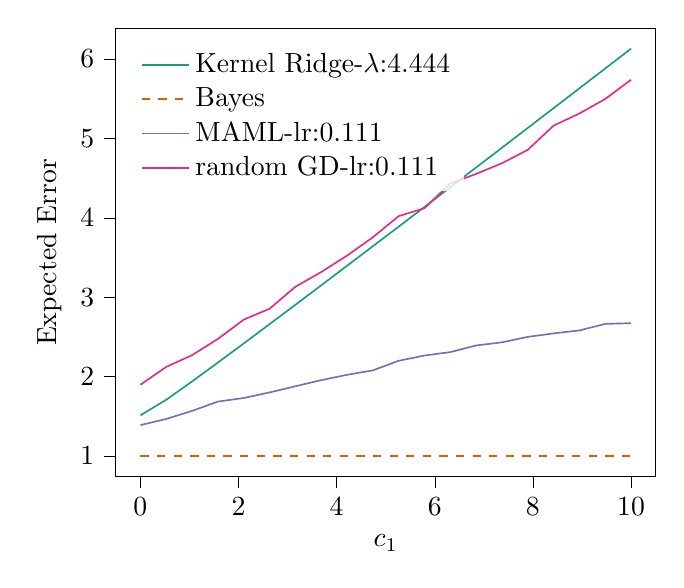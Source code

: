 % This file was created with tikzplotlib v0.10.1.
\begin{tikzpicture}

\definecolor{chocolate217952}{RGB}{217,95,2}
\definecolor{darkcyan27158119}{RGB}{27,158,119}
\definecolor{darkgray176}{RGB}{176,176,176}
\definecolor{deeppink23141138}{RGB}{231,41,138}
\definecolor{lightslategray117112179}{RGB}{117,112,179}

\begin{axis}[
legend cell align={left},
legend style={
  fill opacity=0.8,
  draw opacity=1,
  text opacity=1,
  at={(0.03,0.97)},
  anchor=north west,
  draw=none
},
tick align=outside,
tick pos=left,
x grid style={darkgray176},
xlabel={\(\displaystyle c_{1}\)},
xmin=-0.499, xmax=10.5,
xtick style={color=black},
y grid style={darkgray176},
ylabel={Expected Error},
ymin=0.742, ymax=6.388,
ytick style={color=black}
]
\addplot [semithick, darkcyan27158119]
table {%
0.001 1.513
0.527 1.709
1.054 1.94
1.58 2.178
2.106 2.418
2.632 2.661
3.159 2.905
3.685 3.15
4.211 3.396
4.737 3.642
5.264 3.889
5.79 4.137
6.316 4.385
6.842 4.634
7.369 4.883
7.895 5.132
8.421 5.381
8.947 5.631
9.474 5.881
10 6.131
};
\addlegendentry{Kernel Ridge-$\lambda$:4.444}
\addplot [semithick, chocolate217952, dashed]
table {%
0.001 0.999
0.527 0.999
1.054 0.999
1.58 0.999
2.106 0.999
2.632 0.999
3.159 0.999
3.685 0.999
4.211 0.999
4.737 0.999
5.264 0.999
5.79 0.999
6.316 0.999
6.842 0.999
7.369 0.999
7.895 0.999
8.421 0.999
8.947 0.999
9.474 0.999
10 0.999
};
\addlegendentry{Bayes}
\addplot [semithick, lightslategray117112179]
table {%
0.001 1.39
0.527 1.467
1.054 1.569
1.58 1.686
2.106 1.731
2.632 1.801
3.159 1.879
3.685 1.956
4.211 2.023
4.737 2.079
5.264 2.2
5.79 2.266
6.316 2.309
6.842 2.393
7.369 2.432
7.895 2.501
8.421 2.545
8.947 2.582
9.474 2.664
10 2.674
};
\addlegendentry{MAML-lr:0.111}
\addplot [semithick, deeppink23141138]
table {%
0.001 1.898
0.527 2.123
1.054 2.271
1.58 2.475
2.106 2.718
2.632 2.855
3.159 3.132
3.685 3.317
4.211 3.524
4.737 3.755
5.264 4.021
5.79 4.121
6.316 4.432
6.842 4.553
7.369 4.688
7.895 4.856
8.421 5.161
8.947 5.314
9.474 5.497
10 5.739
};
\addlegendentry{random GD-lr:0.111}
\end{axis}

\end{tikzpicture}
